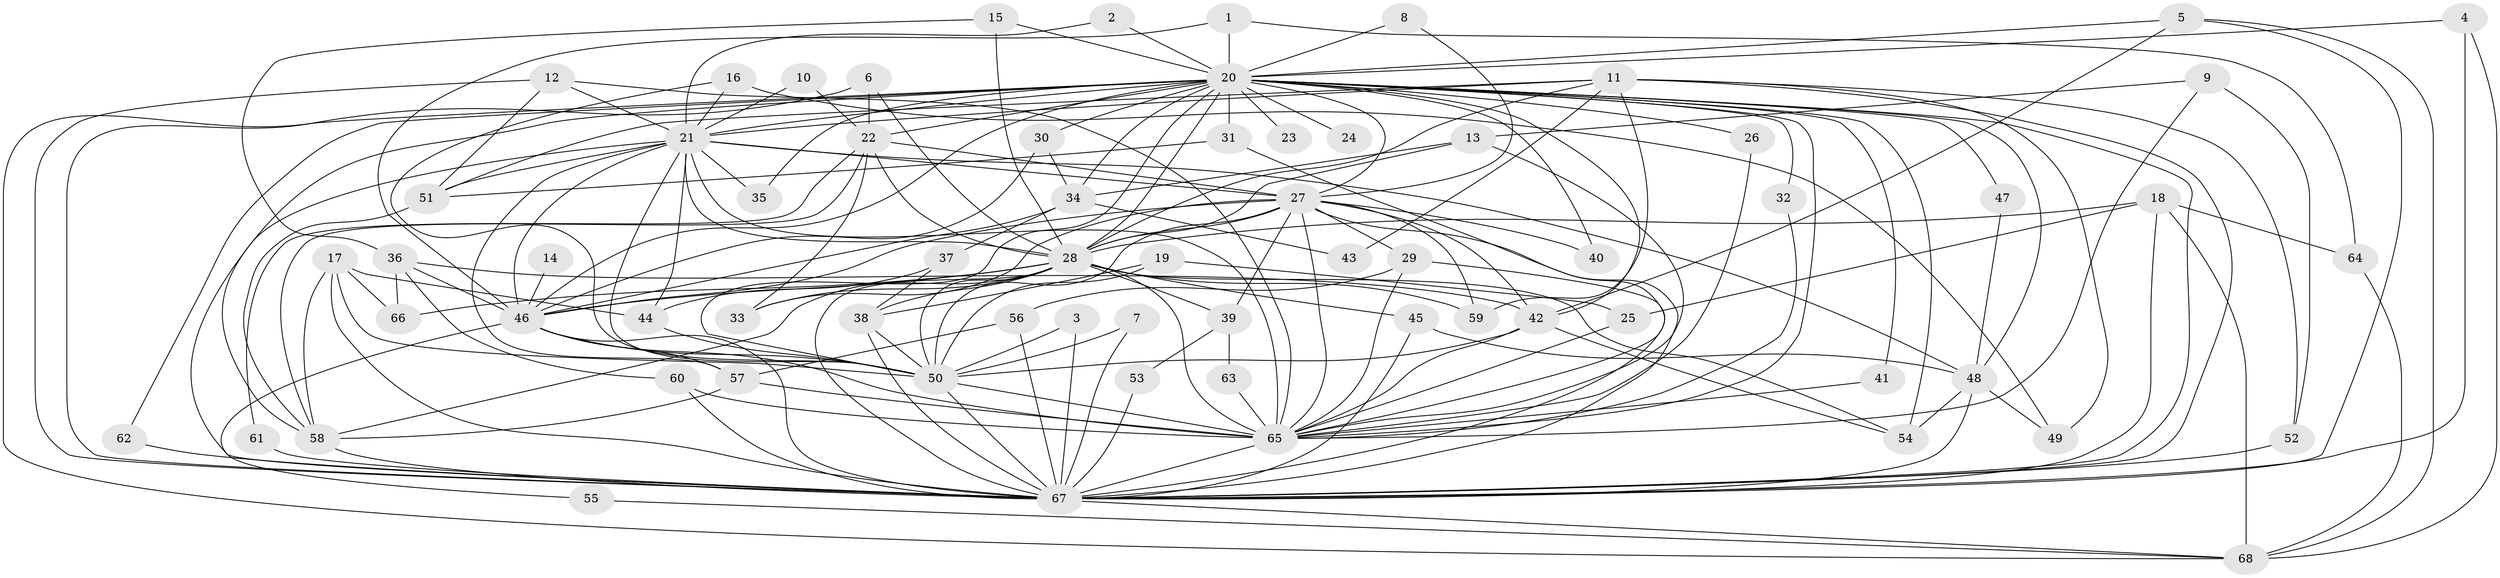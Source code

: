 // original degree distribution, {21: 0.007407407407407408, 36: 0.007407407407407408, 30: 0.007407407407407408, 20: 0.007407407407407408, 22: 0.014814814814814815, 23: 0.007407407407407408, 40: 0.007407407407407408, 11: 0.007407407407407408, 14: 0.007407407407407408, 4: 0.08888888888888889, 3: 0.2, 6: 0.02962962962962963, 8: 0.007407407407407408, 5: 0.044444444444444446, 2: 0.5407407407407407, 7: 0.014814814814814815}
// Generated by graph-tools (version 1.1) at 2025/36/03/04/25 23:36:19]
// undirected, 68 vertices, 183 edges
graph export_dot {
  node [color=gray90,style=filled];
  1;
  2;
  3;
  4;
  5;
  6;
  7;
  8;
  9;
  10;
  11;
  12;
  13;
  14;
  15;
  16;
  17;
  18;
  19;
  20;
  21;
  22;
  23;
  24;
  25;
  26;
  27;
  28;
  29;
  30;
  31;
  32;
  33;
  34;
  35;
  36;
  37;
  38;
  39;
  40;
  41;
  42;
  43;
  44;
  45;
  46;
  47;
  48;
  49;
  50;
  51;
  52;
  53;
  54;
  55;
  56;
  57;
  58;
  59;
  60;
  61;
  62;
  63;
  64;
  65;
  66;
  67;
  68;
  1 -- 20 [weight=1.0];
  1 -- 46 [weight=1.0];
  1 -- 64 [weight=1.0];
  2 -- 20 [weight=1.0];
  2 -- 21 [weight=1.0];
  3 -- 50 [weight=1.0];
  3 -- 67 [weight=1.0];
  4 -- 20 [weight=1.0];
  4 -- 67 [weight=1.0];
  4 -- 68 [weight=1.0];
  5 -- 20 [weight=1.0];
  5 -- 42 [weight=1.0];
  5 -- 67 [weight=1.0];
  5 -- 68 [weight=1.0];
  6 -- 22 [weight=1.0];
  6 -- 28 [weight=1.0];
  6 -- 67 [weight=1.0];
  7 -- 50 [weight=1.0];
  7 -- 67 [weight=1.0];
  8 -- 20 [weight=1.0];
  8 -- 27 [weight=1.0];
  9 -- 13 [weight=1.0];
  9 -- 52 [weight=1.0];
  9 -- 65 [weight=2.0];
  10 -- 21 [weight=1.0];
  10 -- 22 [weight=1.0];
  11 -- 21 [weight=1.0];
  11 -- 28 [weight=1.0];
  11 -- 43 [weight=2.0];
  11 -- 49 [weight=1.0];
  11 -- 51 [weight=1.0];
  11 -- 52 [weight=1.0];
  11 -- 59 [weight=1.0];
  11 -- 67 [weight=1.0];
  12 -- 21 [weight=1.0];
  12 -- 51 [weight=1.0];
  12 -- 65 [weight=1.0];
  12 -- 67 [weight=1.0];
  13 -- 28 [weight=1.0];
  13 -- 34 [weight=1.0];
  13 -- 65 [weight=2.0];
  14 -- 46 [weight=2.0];
  15 -- 20 [weight=1.0];
  15 -- 28 [weight=1.0];
  15 -- 36 [weight=1.0];
  16 -- 21 [weight=1.0];
  16 -- 49 [weight=1.0];
  16 -- 50 [weight=1.0];
  17 -- 44 [weight=1.0];
  17 -- 50 [weight=1.0];
  17 -- 58 [weight=1.0];
  17 -- 66 [weight=1.0];
  17 -- 67 [weight=1.0];
  18 -- 25 [weight=1.0];
  18 -- 28 [weight=1.0];
  18 -- 64 [weight=1.0];
  18 -- 67 [weight=1.0];
  18 -- 68 [weight=1.0];
  19 -- 25 [weight=1.0];
  19 -- 38 [weight=1.0];
  19 -- 50 [weight=1.0];
  20 -- 21 [weight=1.0];
  20 -- 22 [weight=1.0];
  20 -- 23 [weight=1.0];
  20 -- 24 [weight=1.0];
  20 -- 26 [weight=2.0];
  20 -- 27 [weight=1.0];
  20 -- 28 [weight=4.0];
  20 -- 30 [weight=1.0];
  20 -- 31 [weight=2.0];
  20 -- 32 [weight=1.0];
  20 -- 34 [weight=1.0];
  20 -- 35 [weight=1.0];
  20 -- 40 [weight=1.0];
  20 -- 41 [weight=1.0];
  20 -- 42 [weight=1.0];
  20 -- 46 [weight=2.0];
  20 -- 47 [weight=1.0];
  20 -- 48 [weight=1.0];
  20 -- 50 [weight=1.0];
  20 -- 54 [weight=1.0];
  20 -- 58 [weight=1.0];
  20 -- 62 [weight=1.0];
  20 -- 65 [weight=2.0];
  20 -- 67 [weight=1.0];
  20 -- 68 [weight=1.0];
  21 -- 27 [weight=2.0];
  21 -- 28 [weight=2.0];
  21 -- 35 [weight=1.0];
  21 -- 44 [weight=1.0];
  21 -- 46 [weight=1.0];
  21 -- 48 [weight=1.0];
  21 -- 50 [weight=2.0];
  21 -- 51 [weight=1.0];
  21 -- 57 [weight=1.0];
  21 -- 65 [weight=2.0];
  21 -- 67 [weight=1.0];
  22 -- 27 [weight=1.0];
  22 -- 28 [weight=1.0];
  22 -- 33 [weight=1.0];
  22 -- 58 [weight=1.0];
  22 -- 61 [weight=1.0];
  25 -- 65 [weight=1.0];
  26 -- 65 [weight=1.0];
  27 -- 28 [weight=4.0];
  27 -- 29 [weight=1.0];
  27 -- 33 [weight=1.0];
  27 -- 39 [weight=2.0];
  27 -- 40 [weight=1.0];
  27 -- 42 [weight=1.0];
  27 -- 46 [weight=1.0];
  27 -- 50 [weight=1.0];
  27 -- 59 [weight=1.0];
  27 -- 65 [weight=2.0];
  27 -- 67 [weight=1.0];
  28 -- 33 [weight=1.0];
  28 -- 38 [weight=1.0];
  28 -- 39 [weight=1.0];
  28 -- 45 [weight=1.0];
  28 -- 46 [weight=2.0];
  28 -- 50 [weight=2.0];
  28 -- 54 [weight=1.0];
  28 -- 58 [weight=1.0];
  28 -- 59 [weight=1.0];
  28 -- 65 [weight=5.0];
  28 -- 66 [weight=1.0];
  28 -- 67 [weight=4.0];
  29 -- 56 [weight=1.0];
  29 -- 65 [weight=1.0];
  29 -- 67 [weight=2.0];
  30 -- 34 [weight=1.0];
  30 -- 46 [weight=1.0];
  31 -- 51 [weight=1.0];
  31 -- 65 [weight=1.0];
  32 -- 65 [weight=1.0];
  34 -- 37 [weight=1.0];
  34 -- 43 [weight=1.0];
  34 -- 46 [weight=1.0];
  36 -- 42 [weight=1.0];
  36 -- 46 [weight=1.0];
  36 -- 60 [weight=1.0];
  36 -- 66 [weight=1.0];
  37 -- 38 [weight=1.0];
  37 -- 44 [weight=1.0];
  38 -- 50 [weight=2.0];
  38 -- 67 [weight=1.0];
  39 -- 53 [weight=1.0];
  39 -- 63 [weight=1.0];
  41 -- 65 [weight=1.0];
  42 -- 50 [weight=1.0];
  42 -- 54 [weight=1.0];
  42 -- 65 [weight=1.0];
  44 -- 50 [weight=1.0];
  45 -- 48 [weight=1.0];
  45 -- 67 [weight=1.0];
  46 -- 50 [weight=1.0];
  46 -- 55 [weight=1.0];
  46 -- 57 [weight=1.0];
  46 -- 65 [weight=3.0];
  46 -- 67 [weight=1.0];
  47 -- 48 [weight=1.0];
  48 -- 49 [weight=1.0];
  48 -- 54 [weight=1.0];
  48 -- 67 [weight=1.0];
  50 -- 65 [weight=4.0];
  50 -- 67 [weight=2.0];
  51 -- 58 [weight=1.0];
  52 -- 67 [weight=2.0];
  53 -- 67 [weight=1.0];
  55 -- 68 [weight=1.0];
  56 -- 57 [weight=1.0];
  56 -- 67 [weight=1.0];
  57 -- 58 [weight=1.0];
  57 -- 65 [weight=1.0];
  58 -- 67 [weight=1.0];
  60 -- 65 [weight=1.0];
  60 -- 67 [weight=1.0];
  61 -- 67 [weight=1.0];
  62 -- 67 [weight=1.0];
  63 -- 65 [weight=1.0];
  64 -- 68 [weight=1.0];
  65 -- 67 [weight=2.0];
  67 -- 68 [weight=1.0];
}
